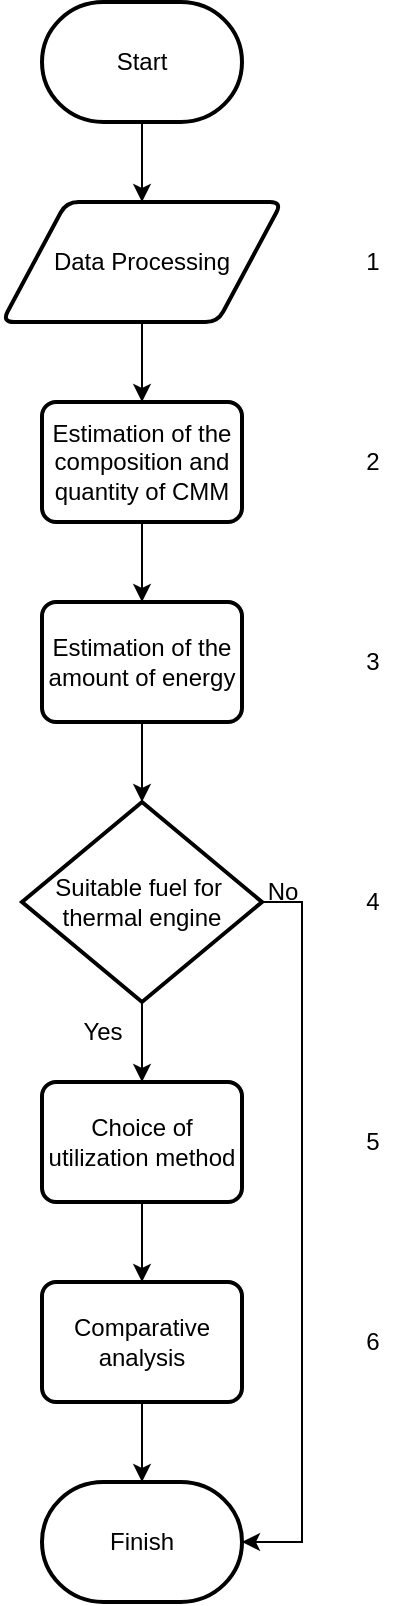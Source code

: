 <mxfile version="20.5.1" type="github">
  <diagram id="NW3B09GjGPFGgVOKaHgz" name="Страница 1">
    <mxGraphModel dx="782" dy="379" grid="1" gridSize="10" guides="1" tooltips="1" connect="1" arrows="1" fold="1" page="1" pageScale="1" pageWidth="827" pageHeight="1169" math="0" shadow="0">
      <root>
        <mxCell id="0" />
        <mxCell id="1" parent="0" />
        <mxCell id="op5rVWB1hYR0VrUyWiUw-5" style="edgeStyle=orthogonalEdgeStyle;rounded=0;orthogonalLoop=1;jettySize=auto;html=1;" edge="1" parent="1" source="op5rVWB1hYR0VrUyWiUw-1" target="op5rVWB1hYR0VrUyWiUw-2">
          <mxGeometry relative="1" as="geometry" />
        </mxCell>
        <mxCell id="op5rVWB1hYR0VrUyWiUw-1" value="Start" style="strokeWidth=2;html=1;shape=mxgraph.flowchart.terminator;whiteSpace=wrap;" vertex="1" parent="1">
          <mxGeometry x="350" y="200" width="100" height="60" as="geometry" />
        </mxCell>
        <mxCell id="op5rVWB1hYR0VrUyWiUw-6" style="edgeStyle=orthogonalEdgeStyle;rounded=0;orthogonalLoop=1;jettySize=auto;html=1;exitX=0.5;exitY=1;exitDx=0;exitDy=0;" edge="1" parent="1" source="op5rVWB1hYR0VrUyWiUw-2">
          <mxGeometry relative="1" as="geometry">
            <mxPoint x="400" y="400" as="targetPoint" />
          </mxGeometry>
        </mxCell>
        <mxCell id="op5rVWB1hYR0VrUyWiUw-2" value="Data Processing" style="shape=parallelogram;html=1;strokeWidth=2;perimeter=parallelogramPerimeter;whiteSpace=wrap;rounded=1;arcSize=12;size=0.23;" vertex="1" parent="1">
          <mxGeometry x="330" y="300" width="140" height="60" as="geometry" />
        </mxCell>
        <mxCell id="op5rVWB1hYR0VrUyWiUw-9" style="edgeStyle=orthogonalEdgeStyle;rounded=0;orthogonalLoop=1;jettySize=auto;html=1;exitX=0.5;exitY=1;exitDx=0;exitDy=0;entryX=0.5;entryY=0;entryDx=0;entryDy=0;" edge="1" parent="1" source="op5rVWB1hYR0VrUyWiUw-7" target="op5rVWB1hYR0VrUyWiUw-8">
          <mxGeometry relative="1" as="geometry" />
        </mxCell>
        <mxCell id="op5rVWB1hYR0VrUyWiUw-7" value="Estimation of the composition and quantity of СMM" style="rounded=1;whiteSpace=wrap;html=1;absoluteArcSize=1;arcSize=14;strokeWidth=2;" vertex="1" parent="1">
          <mxGeometry x="350" y="400" width="100" height="60" as="geometry" />
        </mxCell>
        <mxCell id="op5rVWB1hYR0VrUyWiUw-14" style="edgeStyle=orthogonalEdgeStyle;rounded=0;orthogonalLoop=1;jettySize=auto;html=1;exitX=0.5;exitY=1;exitDx=0;exitDy=0;entryX=0.5;entryY=0;entryDx=0;entryDy=0;entryPerimeter=0;" edge="1" parent="1" source="op5rVWB1hYR0VrUyWiUw-8" target="op5rVWB1hYR0VrUyWiUw-13">
          <mxGeometry relative="1" as="geometry" />
        </mxCell>
        <mxCell id="op5rVWB1hYR0VrUyWiUw-8" value="Estimation of the amount of energy" style="rounded=1;whiteSpace=wrap;html=1;absoluteArcSize=1;arcSize=14;strokeWidth=2;" vertex="1" parent="1">
          <mxGeometry x="350" y="500" width="100" height="60" as="geometry" />
        </mxCell>
        <mxCell id="op5rVWB1hYR0VrUyWiUw-20" style="edgeStyle=orthogonalEdgeStyle;rounded=0;orthogonalLoop=1;jettySize=auto;html=1;exitX=1;exitY=0.5;exitDx=0;exitDy=0;exitPerimeter=0;entryX=1;entryY=0.5;entryDx=0;entryDy=0;entryPerimeter=0;" edge="1" parent="1" source="op5rVWB1hYR0VrUyWiUw-13" target="op5rVWB1hYR0VrUyWiUw-24">
          <mxGeometry relative="1" as="geometry">
            <mxPoint x="520" y="880" as="targetPoint" />
          </mxGeometry>
        </mxCell>
        <mxCell id="op5rVWB1hYR0VrUyWiUw-21" style="edgeStyle=orthogonalEdgeStyle;rounded=0;orthogonalLoop=1;jettySize=auto;html=1;exitX=0.5;exitY=1;exitDx=0;exitDy=0;exitPerimeter=0;entryX=0.5;entryY=0;entryDx=0;entryDy=0;" edge="1" parent="1" source="op5rVWB1hYR0VrUyWiUw-13" target="op5rVWB1hYR0VrUyWiUw-15">
          <mxGeometry relative="1" as="geometry" />
        </mxCell>
        <mxCell id="op5rVWB1hYR0VrUyWiUw-13" value="Suitable fuel for&amp;nbsp;&lt;br&gt;thermal engine" style="strokeWidth=2;html=1;shape=mxgraph.flowchart.decision;whiteSpace=wrap;" vertex="1" parent="1">
          <mxGeometry x="340" y="600" width="120" height="100" as="geometry" />
        </mxCell>
        <mxCell id="op5rVWB1hYR0VrUyWiUw-23" style="edgeStyle=orthogonalEdgeStyle;rounded=0;orthogonalLoop=1;jettySize=auto;html=1;exitX=0.5;exitY=1;exitDx=0;exitDy=0;entryX=0.5;entryY=0;entryDx=0;entryDy=0;" edge="1" parent="1" source="op5rVWB1hYR0VrUyWiUw-15" target="op5rVWB1hYR0VrUyWiUw-22">
          <mxGeometry relative="1" as="geometry" />
        </mxCell>
        <mxCell id="op5rVWB1hYR0VrUyWiUw-15" value="Choice of utilization method" style="rounded=1;whiteSpace=wrap;html=1;absoluteArcSize=1;arcSize=14;strokeWidth=2;" vertex="1" parent="1">
          <mxGeometry x="350" y="740" width="100" height="60" as="geometry" />
        </mxCell>
        <mxCell id="op5rVWB1hYR0VrUyWiUw-25" style="edgeStyle=orthogonalEdgeStyle;rounded=0;orthogonalLoop=1;jettySize=auto;html=1;exitX=0.5;exitY=1;exitDx=0;exitDy=0;entryX=0.5;entryY=0;entryDx=0;entryDy=0;entryPerimeter=0;" edge="1" parent="1" source="op5rVWB1hYR0VrUyWiUw-22" target="op5rVWB1hYR0VrUyWiUw-24">
          <mxGeometry relative="1" as="geometry" />
        </mxCell>
        <mxCell id="op5rVWB1hYR0VrUyWiUw-22" value="Comparative analysis" style="rounded=1;whiteSpace=wrap;html=1;absoluteArcSize=1;arcSize=14;strokeWidth=2;" vertex="1" parent="1">
          <mxGeometry x="350" y="840" width="100" height="60" as="geometry" />
        </mxCell>
        <mxCell id="op5rVWB1hYR0VrUyWiUw-24" value="Finish" style="strokeWidth=2;html=1;shape=mxgraph.flowchart.terminator;whiteSpace=wrap;" vertex="1" parent="1">
          <mxGeometry x="350" y="940" width="100" height="60" as="geometry" />
        </mxCell>
        <mxCell id="op5rVWB1hYR0VrUyWiUw-27" value="1" style="text;html=1;resizable=0;autosize=1;align=center;verticalAlign=middle;points=[];fillColor=none;strokeColor=none;rounded=0;" vertex="1" parent="1">
          <mxGeometry x="500" y="315" width="30" height="30" as="geometry" />
        </mxCell>
        <mxCell id="op5rVWB1hYR0VrUyWiUw-28" value="2" style="text;html=1;resizable=0;autosize=1;align=center;verticalAlign=middle;points=[];fillColor=none;strokeColor=none;rounded=0;" vertex="1" parent="1">
          <mxGeometry x="500" y="415" width="30" height="30" as="geometry" />
        </mxCell>
        <mxCell id="op5rVWB1hYR0VrUyWiUw-29" value="3" style="text;html=1;resizable=0;autosize=1;align=center;verticalAlign=middle;points=[];fillColor=none;strokeColor=none;rounded=0;" vertex="1" parent="1">
          <mxGeometry x="500" y="515" width="30" height="30" as="geometry" />
        </mxCell>
        <mxCell id="op5rVWB1hYR0VrUyWiUw-30" value="4" style="text;html=1;resizable=0;autosize=1;align=center;verticalAlign=middle;points=[];fillColor=none;strokeColor=none;rounded=0;" vertex="1" parent="1">
          <mxGeometry x="500" y="635" width="30" height="30" as="geometry" />
        </mxCell>
        <mxCell id="op5rVWB1hYR0VrUyWiUw-31" value="5" style="text;html=1;resizable=0;autosize=1;align=center;verticalAlign=middle;points=[];fillColor=none;strokeColor=none;rounded=0;" vertex="1" parent="1">
          <mxGeometry x="500" y="755" width="30" height="30" as="geometry" />
        </mxCell>
        <mxCell id="op5rVWB1hYR0VrUyWiUw-32" value="6" style="text;html=1;resizable=0;autosize=1;align=center;verticalAlign=middle;points=[];fillColor=none;strokeColor=none;rounded=0;" vertex="1" parent="1">
          <mxGeometry x="500" y="855" width="30" height="30" as="geometry" />
        </mxCell>
        <mxCell id="op5rVWB1hYR0VrUyWiUw-33" value="Yes" style="text;html=1;resizable=0;autosize=1;align=center;verticalAlign=middle;points=[];fillColor=none;strokeColor=none;rounded=0;" vertex="1" parent="1">
          <mxGeometry x="360" y="700" width="40" height="30" as="geometry" />
        </mxCell>
        <mxCell id="op5rVWB1hYR0VrUyWiUw-34" value="No" style="text;html=1;resizable=0;autosize=1;align=center;verticalAlign=middle;points=[];fillColor=none;strokeColor=none;rounded=0;" vertex="1" parent="1">
          <mxGeometry x="450" y="630" width="40" height="30" as="geometry" />
        </mxCell>
      </root>
    </mxGraphModel>
  </diagram>
</mxfile>
